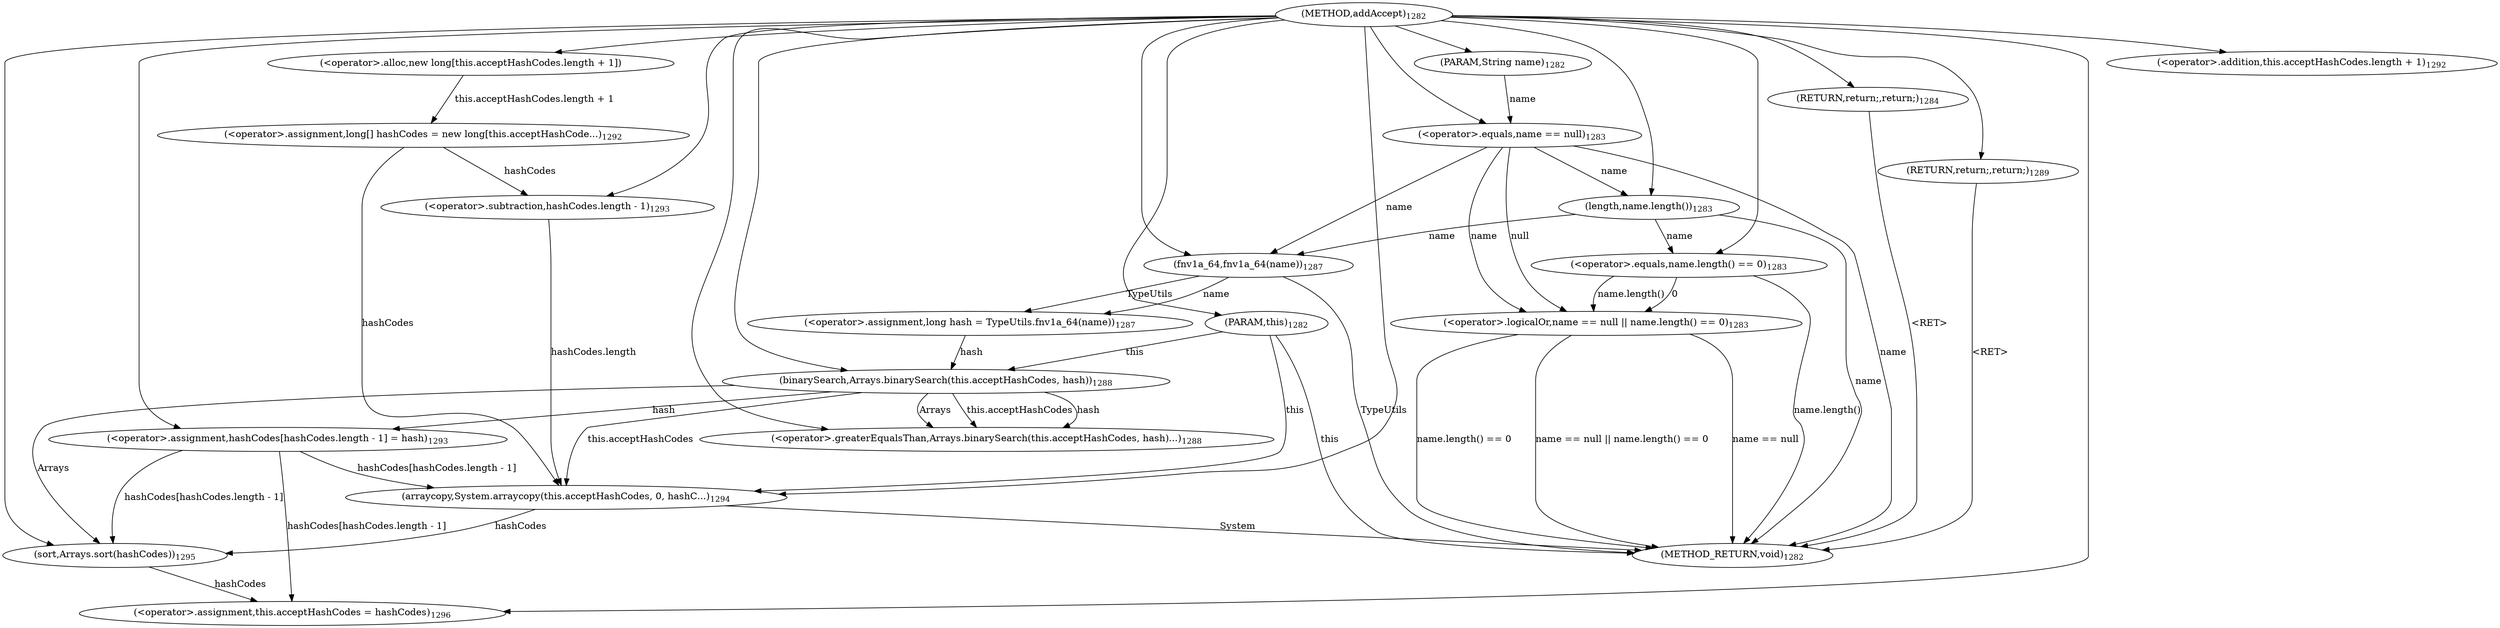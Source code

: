 digraph "addAccept" {  
"3777" [label = <(METHOD,addAccept)<SUB>1282</SUB>> ]
"3846" [label = <(METHOD_RETURN,void)<SUB>1282</SUB>> ]
"89" [label = <(PARAM,this)<SUB>1282</SUB>> ]
"3778" [label = <(PARAM,String name)<SUB>1282</SUB>> ]
"3792" [label = <(&lt;operator&gt;.assignment,long hash = TypeUtils.fnv1a_64(name))<SUB>1287</SUB>> ]
"3808" [label = <(&lt;operator&gt;.assignment,long[] hashCodes = new long[this.acceptHashCode...)<SUB>1292</SUB>> ]
"3817" [label = <(&lt;operator&gt;.assignment,hashCodes[hashCodes.length - 1] = hash)<SUB>1293</SUB>> ]
"3826" [label = <(arraycopy,System.arraycopy(this.acceptHashCodes, 0, hashC...)<SUB>1294</SUB>> ]
"3837" [label = <(sort,Arrays.sort(hashCodes))<SUB>1295</SUB>> ]
"3840" [label = <(&lt;operator&gt;.assignment,this.acceptHashCodes = hashCodes)<SUB>1296</SUB>> ]
"3781" [label = <(&lt;operator&gt;.logicalOr,name == null || name.length() == 0)<SUB>1283</SUB>> ]
"3792" [label = <(&lt;operator&gt;.assignment,long hash = TypeUtils.fnv1a_64(name))<SUB>1287</SUB>> ]
"3792" [label = <(&lt;operator&gt;.assignment,long hash = TypeUtils.fnv1a_64(name))<SUB>1287</SUB>> ]
"3798" [label = <(&lt;operator&gt;.greaterEqualsThan,Arrays.binarySearch(this.acceptHashCodes, hash)...)<SUB>1288</SUB>> ]
"3808" [label = <(&lt;operator&gt;.assignment,long[] hashCodes = new long[this.acceptHashCode...)<SUB>1292</SUB>> ]
"3808" [label = <(&lt;operator&gt;.assignment,long[] hashCodes = new long[this.acceptHashCode...)<SUB>1292</SUB>> ]
"3817" [label = <(&lt;operator&gt;.assignment,hashCodes[hashCodes.length - 1] = hash)<SUB>1293</SUB>> ]
"3817" [label = <(&lt;operator&gt;.assignment,hashCodes[hashCodes.length - 1] = hash)<SUB>1293</SUB>> ]
"3826" [label = <(arraycopy,System.arraycopy(this.acceptHashCodes, 0, hashC...)<SUB>1294</SUB>> ]
"3826" [label = <(arraycopy,System.arraycopy(this.acceptHashCodes, 0, hashC...)<SUB>1294</SUB>> ]
"3826" [label = <(arraycopy,System.arraycopy(this.acceptHashCodes, 0, hashC...)<SUB>1294</SUB>> ]
"3826" [label = <(arraycopy,System.arraycopy(this.acceptHashCodes, 0, hashC...)<SUB>1294</SUB>> ]
"3826" [label = <(arraycopy,System.arraycopy(this.acceptHashCodes, 0, hashC...)<SUB>1294</SUB>> ]
"3826" [label = <(arraycopy,System.arraycopy(this.acceptHashCodes, 0, hashC...)<SUB>1294</SUB>> ]
"3837" [label = <(sort,Arrays.sort(hashCodes))<SUB>1295</SUB>> ]
"3837" [label = <(sort,Arrays.sort(hashCodes))<SUB>1295</SUB>> ]
"3840" [label = <(&lt;operator&gt;.assignment,this.acceptHashCodes = hashCodes)<SUB>1296</SUB>> ]
"3840" [label = <(&lt;operator&gt;.assignment,this.acceptHashCodes = hashCodes)<SUB>1296</SUB>> ]
"3781" [label = <(&lt;operator&gt;.logicalOr,name == null || name.length() == 0)<SUB>1283</SUB>> ]
"3781" [label = <(&lt;operator&gt;.logicalOr,name == null || name.length() == 0)<SUB>1283</SUB>> ]
"3790" [label = <(RETURN,return;,return;)<SUB>1284</SUB>> ]
"3794" [label = <(fnv1a_64,fnv1a_64(name))<SUB>1287</SUB>> ]
"3794" [label = <(fnv1a_64,fnv1a_64(name))<SUB>1287</SUB>> ]
"3798" [label = <(&lt;operator&gt;.greaterEqualsThan,Arrays.binarySearch(this.acceptHashCodes, hash)...)<SUB>1288</SUB>> ]
"3798" [label = <(&lt;operator&gt;.greaterEqualsThan,Arrays.binarySearch(this.acceptHashCodes, hash)...)<SUB>1288</SUB>> ]
"3806" [label = <(RETURN,return;,return;)<SUB>1289</SUB>> ]
"3810" [label = <(&lt;operator&gt;.alloc,new long[this.acceptHashCodes.length + 1])> ]
"3782" [label = <(&lt;operator&gt;.equals,name == null)<SUB>1283</SUB>> ]
"3782" [label = <(&lt;operator&gt;.equals,name == null)<SUB>1283</SUB>> ]
"3785" [label = <(&lt;operator&gt;.equals,name.length() == 0)<SUB>1283</SUB>> ]
"3785" [label = <(&lt;operator&gt;.equals,name.length() == 0)<SUB>1283</SUB>> ]
"3799" [label = <(binarySearch,Arrays.binarySearch(this.acceptHashCodes, hash))<SUB>1288</SUB>> ]
"3799" [label = <(binarySearch,Arrays.binarySearch(this.acceptHashCodes, hash))<SUB>1288</SUB>> ]
"3799" [label = <(binarySearch,Arrays.binarySearch(this.acceptHashCodes, hash))<SUB>1288</SUB>> ]
"3811" [label = <(&lt;operator&gt;.addition,this.acceptHashCodes.length + 1)<SUB>1292</SUB>> ]
"3820" [label = <(&lt;operator&gt;.subtraction,hashCodes.length - 1)<SUB>1293</SUB>> ]
"3820" [label = <(&lt;operator&gt;.subtraction,hashCodes.length - 1)<SUB>1293</SUB>> ]
"3786" [label = <(length,name.length())<SUB>1283</SUB>> ]
  "3806" -> "3846"  [ label = "&lt;RET&gt;"] 
  "3790" -> "3846"  [ label = "&lt;RET&gt;"] 
  "89" -> "3846"  [ label = "this"] 
  "3782" -> "3846"  [ label = "name"] 
  "3781" -> "3846"  [ label = "name == null"] 
  "3786" -> "3846"  [ label = "name"] 
  "3785" -> "3846"  [ label = "name.length()"] 
  "3781" -> "3846"  [ label = "name.length() == 0"] 
  "3781" -> "3846"  [ label = "name == null || name.length() == 0"] 
  "3826" -> "3846"  [ label = "System"] 
  "3794" -> "3846"  [ label = "TypeUtils"] 
  "3777" -> "89" 
  "3777" -> "3778" 
  "3794" -> "3792"  [ label = "TypeUtils"] 
  "3794" -> "3792"  [ label = "name"] 
  "3810" -> "3808"  [ label = "this.acceptHashCodes.length + 1"] 
  "3799" -> "3817"  [ label = "hash"] 
  "3777" -> "3817" 
  "3817" -> "3840"  [ label = "hashCodes[hashCodes.length - 1]"] 
  "3837" -> "3840"  [ label = "hashCodes"] 
  "3777" -> "3840" 
  "3777" -> "3826" 
  "89" -> "3826"  [ label = "this"] 
  "3799" -> "3826"  [ label = "this.acceptHashCodes"] 
  "3808" -> "3826"  [ label = "hashCodes"] 
  "3820" -> "3826"  [ label = "hashCodes.length"] 
  "3817" -> "3826"  [ label = "hashCodes[hashCodes.length - 1]"] 
  "3799" -> "3837"  [ label = "Arrays"] 
  "3777" -> "3837" 
  "3817" -> "3837"  [ label = "hashCodes[hashCodes.length - 1]"] 
  "3826" -> "3837"  [ label = "hashCodes"] 
  "3782" -> "3781"  [ label = "name"] 
  "3782" -> "3781"  [ label = "null"] 
  "3785" -> "3781"  [ label = "name.length()"] 
  "3785" -> "3781"  [ label = "0"] 
  "3777" -> "3790" 
  "3777" -> "3794" 
  "3782" -> "3794"  [ label = "name"] 
  "3786" -> "3794"  [ label = "name"] 
  "3799" -> "3798"  [ label = "Arrays"] 
  "3799" -> "3798"  [ label = "this.acceptHashCodes"] 
  "3799" -> "3798"  [ label = "hash"] 
  "3777" -> "3798" 
  "3777" -> "3806" 
  "3777" -> "3810" 
  "3778" -> "3782"  [ label = "name"] 
  "3777" -> "3782" 
  "3786" -> "3785"  [ label = "name"] 
  "3777" -> "3785" 
  "3777" -> "3799" 
  "89" -> "3799"  [ label = "this"] 
  "3792" -> "3799"  [ label = "hash"] 
  "3777" -> "3811" 
  "3808" -> "3820"  [ label = "hashCodes"] 
  "3777" -> "3820" 
  "3782" -> "3786"  [ label = "name"] 
  "3777" -> "3786" 
}
